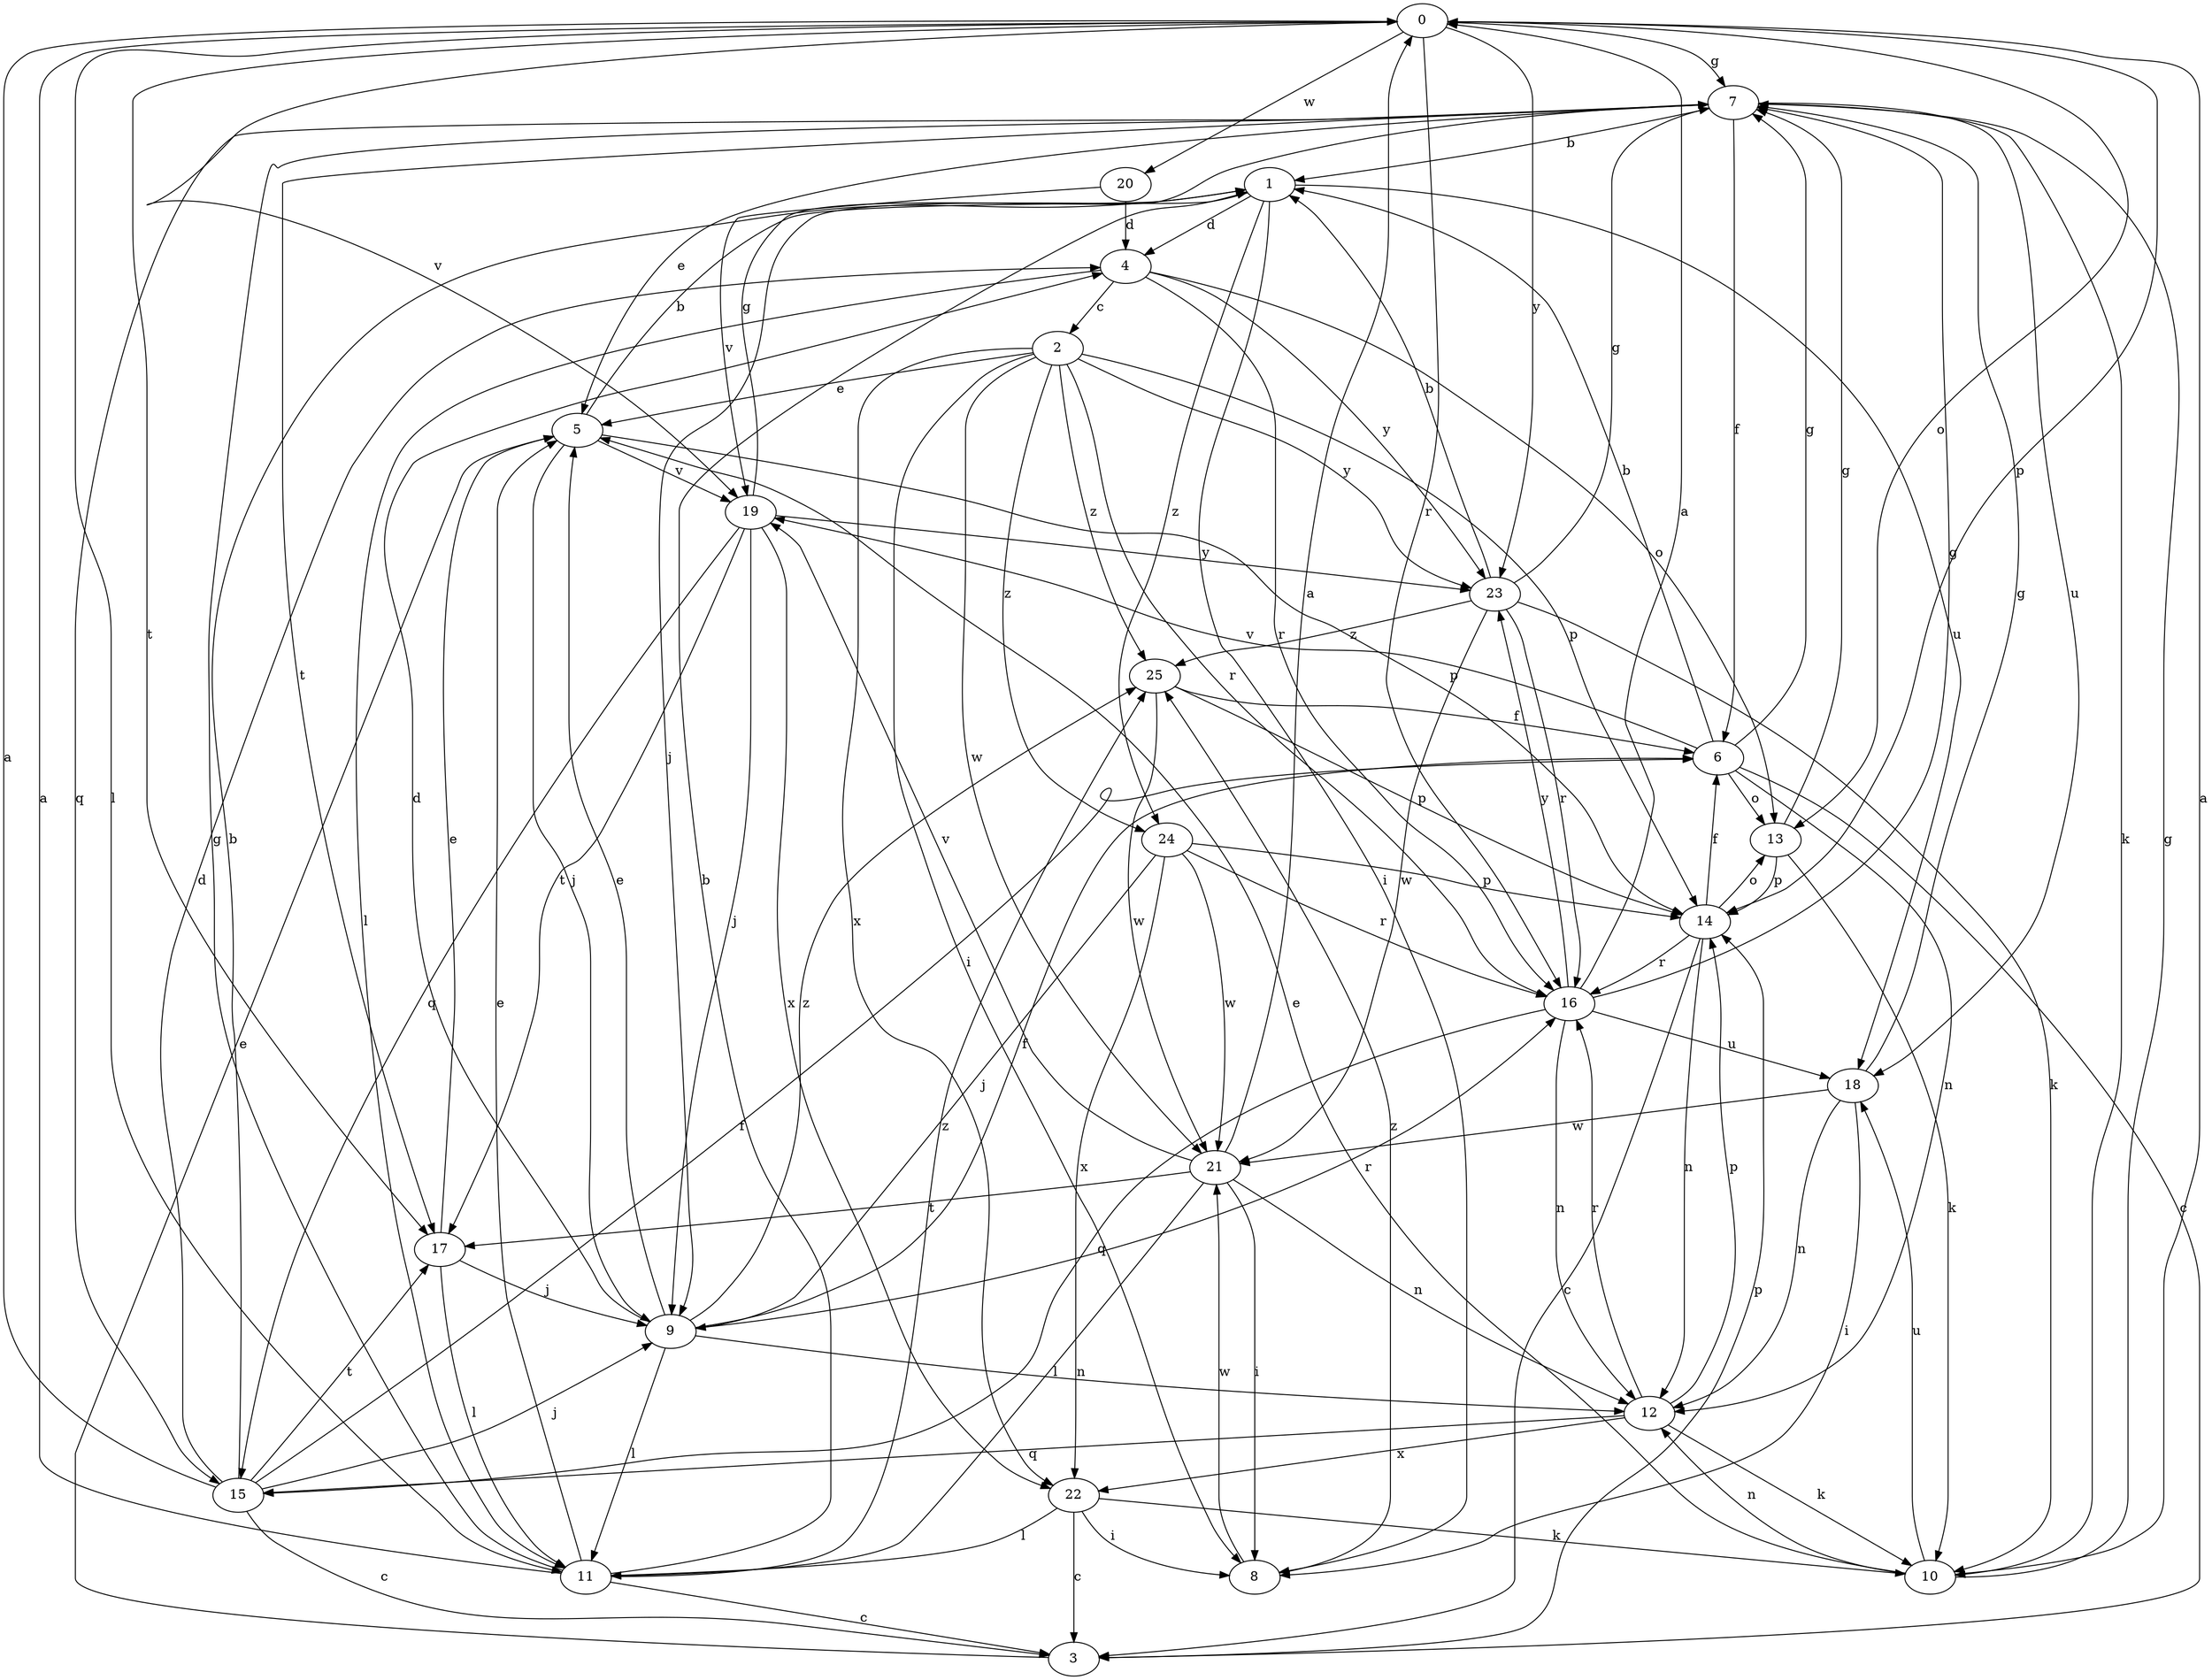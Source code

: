 strict digraph  {
0;
1;
2;
3;
4;
5;
6;
7;
8;
9;
10;
11;
12;
13;
14;
15;
16;
17;
18;
19;
20;
21;
22;
23;
24;
25;
0 -> 7  [label=g];
0 -> 11  [label=l];
0 -> 13  [label=o];
0 -> 14  [label=p];
0 -> 16  [label=r];
0 -> 17  [label=t];
0 -> 19  [label=v];
0 -> 20  [label=w];
0 -> 23  [label=y];
1 -> 4  [label=d];
1 -> 8  [label=i];
1 -> 9  [label=j];
1 -> 18  [label=u];
1 -> 24  [label=z];
2 -> 5  [label=e];
2 -> 8  [label=i];
2 -> 14  [label=p];
2 -> 16  [label=r];
2 -> 21  [label=w];
2 -> 22  [label=x];
2 -> 23  [label=y];
2 -> 24  [label=z];
2 -> 25  [label=z];
3 -> 5  [label=e];
3 -> 14  [label=p];
4 -> 2  [label=c];
4 -> 11  [label=l];
4 -> 13  [label=o];
4 -> 16  [label=r];
4 -> 23  [label=y];
5 -> 1  [label=b];
5 -> 9  [label=j];
5 -> 14  [label=p];
5 -> 19  [label=v];
6 -> 1  [label=b];
6 -> 3  [label=c];
6 -> 7  [label=g];
6 -> 12  [label=n];
6 -> 13  [label=o];
6 -> 19  [label=v];
7 -> 1  [label=b];
7 -> 5  [label=e];
7 -> 6  [label=f];
7 -> 10  [label=k];
7 -> 15  [label=q];
7 -> 17  [label=t];
7 -> 18  [label=u];
8 -> 21  [label=w];
8 -> 25  [label=z];
9 -> 4  [label=d];
9 -> 5  [label=e];
9 -> 6  [label=f];
9 -> 11  [label=l];
9 -> 12  [label=n];
9 -> 16  [label=r];
9 -> 25  [label=z];
10 -> 0  [label=a];
10 -> 5  [label=e];
10 -> 7  [label=g];
10 -> 12  [label=n];
10 -> 18  [label=u];
11 -> 0  [label=a];
11 -> 1  [label=b];
11 -> 3  [label=c];
11 -> 5  [label=e];
11 -> 7  [label=g];
11 -> 25  [label=z];
12 -> 10  [label=k];
12 -> 14  [label=p];
12 -> 15  [label=q];
12 -> 16  [label=r];
12 -> 22  [label=x];
13 -> 7  [label=g];
13 -> 10  [label=k];
13 -> 14  [label=p];
14 -> 3  [label=c];
14 -> 6  [label=f];
14 -> 12  [label=n];
14 -> 13  [label=o];
14 -> 16  [label=r];
15 -> 0  [label=a];
15 -> 1  [label=b];
15 -> 3  [label=c];
15 -> 4  [label=d];
15 -> 6  [label=f];
15 -> 9  [label=j];
15 -> 17  [label=t];
16 -> 0  [label=a];
16 -> 7  [label=g];
16 -> 12  [label=n];
16 -> 15  [label=q];
16 -> 18  [label=u];
16 -> 23  [label=y];
17 -> 5  [label=e];
17 -> 9  [label=j];
17 -> 11  [label=l];
18 -> 7  [label=g];
18 -> 8  [label=i];
18 -> 12  [label=n];
18 -> 21  [label=w];
19 -> 7  [label=g];
19 -> 9  [label=j];
19 -> 15  [label=q];
19 -> 17  [label=t];
19 -> 22  [label=x];
19 -> 23  [label=y];
20 -> 4  [label=d];
20 -> 19  [label=v];
21 -> 0  [label=a];
21 -> 8  [label=i];
21 -> 11  [label=l];
21 -> 12  [label=n];
21 -> 17  [label=t];
21 -> 19  [label=v];
22 -> 3  [label=c];
22 -> 8  [label=i];
22 -> 10  [label=k];
22 -> 11  [label=l];
23 -> 1  [label=b];
23 -> 7  [label=g];
23 -> 10  [label=k];
23 -> 16  [label=r];
23 -> 21  [label=w];
23 -> 25  [label=z];
24 -> 9  [label=j];
24 -> 14  [label=p];
24 -> 16  [label=r];
24 -> 21  [label=w];
24 -> 22  [label=x];
25 -> 6  [label=f];
25 -> 14  [label=p];
25 -> 21  [label=w];
}
